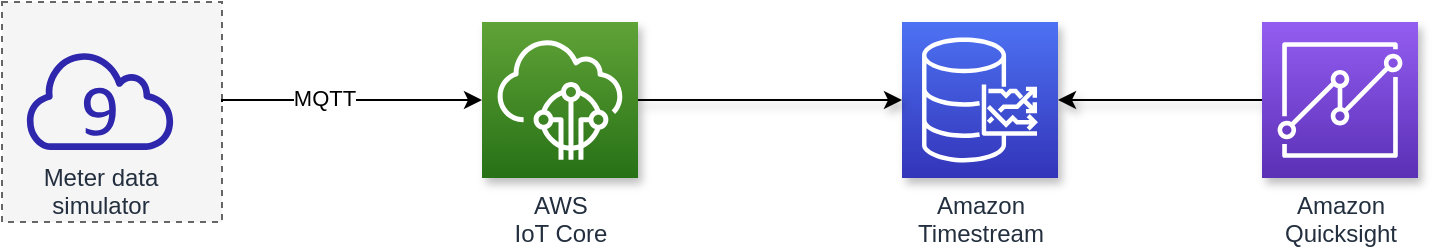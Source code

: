 <mxfile version="21.2.8" type="device" pages="2">
  <diagram name="Simulator" id="Pp4AysPbe7vRLOklWED4">
    <mxGraphModel dx="1434" dy="797" grid="1" gridSize="10" guides="1" tooltips="1" connect="1" arrows="1" fold="1" page="1" pageScale="1" pageWidth="850" pageHeight="1100" math="0" shadow="0">
      <root>
        <mxCell id="0" />
        <mxCell id="1" parent="0" />
        <mxCell id="Zi2-bh7K2ZFX1gp0evlW-18" value="" style="whiteSpace=wrap;html=1;aspect=fixed;fillColor=#f5f5f5;fontColor=#333333;strokeColor=#666666;dashed=1;" vertex="1" parent="1">
          <mxGeometry x="10" y="430" width="110" height="110" as="geometry" />
        </mxCell>
        <mxCell id="Zi2-bh7K2ZFX1gp0evlW-1" value="Amazon &lt;br&gt;Timestream" style="sketch=0;points=[[0,0,0],[0.25,0,0],[0.5,0,0],[0.75,0,0],[1,0,0],[0,1,0],[0.25,1,0],[0.5,1,0],[0.75,1,0],[1,1,0],[0,0.25,0],[0,0.5,0],[0,0.75,0],[1,0.25,0],[1,0.5,0],[1,0.75,0]];outlineConnect=0;fontColor=#232F3E;gradientColor=#4D72F3;gradientDirection=north;fillColor=#3334B9;strokeColor=#ffffff;dashed=0;verticalLabelPosition=bottom;verticalAlign=top;align=center;html=1;fontSize=12;fontStyle=0;aspect=fixed;shape=mxgraph.aws4.resourceIcon;resIcon=mxgraph.aws4.timestream;shadow=1;" vertex="1" parent="1">
          <mxGeometry x="460" y="440" width="78" height="78" as="geometry" />
        </mxCell>
        <mxCell id="Zi2-bh7K2ZFX1gp0evlW-5" style="edgeStyle=orthogonalEdgeStyle;rounded=0;orthogonalLoop=1;jettySize=auto;html=1;entryX=0;entryY=0.5;entryDx=0;entryDy=0;entryPerimeter=0;shadow=1;" edge="1" parent="1" source="Zi2-bh7K2ZFX1gp0evlW-4" target="Zi2-bh7K2ZFX1gp0evlW-1">
          <mxGeometry relative="1" as="geometry">
            <mxPoint x="386" y="269" as="targetPoint" />
          </mxGeometry>
        </mxCell>
        <mxCell id="Zi2-bh7K2ZFX1gp0evlW-4" value="AWS&lt;br&gt;IoT Core" style="sketch=0;points=[[0,0,0],[0.25,0,0],[0.5,0,0],[0.75,0,0],[1,0,0],[0,1,0],[0.25,1,0],[0.5,1,0],[0.75,1,0],[1,1,0],[0,0.25,0],[0,0.5,0],[0,0.75,0],[1,0.25,0],[1,0.5,0],[1,0.75,0]];outlineConnect=0;fontColor=#232F3E;gradientColor=#60A337;gradientDirection=north;fillColor=#277116;strokeColor=#ffffff;dashed=0;verticalLabelPosition=bottom;verticalAlign=top;align=center;html=1;fontSize=12;fontStyle=0;aspect=fixed;shape=mxgraph.aws4.resourceIcon;resIcon=mxgraph.aws4.iot_core;shadow=1;" vertex="1" parent="1">
          <mxGeometry x="250" y="440" width="78" height="78" as="geometry" />
        </mxCell>
        <mxCell id="Zi2-bh7K2ZFX1gp0evlW-12" style="edgeStyle=orthogonalEdgeStyle;rounded=0;orthogonalLoop=1;jettySize=auto;html=1;" edge="1" parent="1" target="Zi2-bh7K2ZFX1gp0evlW-4">
          <mxGeometry relative="1" as="geometry">
            <mxPoint x="120" y="480" as="sourcePoint" />
            <Array as="points">
              <mxPoint x="180" y="479" />
              <mxPoint x="180" y="479" />
            </Array>
          </mxGeometry>
        </mxCell>
        <mxCell id="Zi2-bh7K2ZFX1gp0evlW-14" value="MQTT" style="edgeLabel;html=1;align=center;verticalAlign=middle;resizable=0;points=[];" vertex="1" connectable="0" parent="Zi2-bh7K2ZFX1gp0evlW-12">
          <mxGeometry x="-0.217" y="1" relative="1" as="geometry">
            <mxPoint as="offset" />
          </mxGeometry>
        </mxCell>
        <mxCell id="Zi2-bh7K2ZFX1gp0evlW-11" value="Meter data&lt;br&gt;simulator" style="sketch=0;outlineConnect=0;fontColor=#232F3E;gradientColor=none;fillColor=#2E27AD;strokeColor=none;dashed=0;verticalLabelPosition=bottom;verticalAlign=top;align=center;html=1;fontSize=12;fontStyle=0;aspect=fixed;shape=mxgraph.aws4.cloud9;" vertex="1" parent="1">
          <mxGeometry x="20" y="454" width="78" height="50" as="geometry" />
        </mxCell>
        <mxCell id="Zi2-bh7K2ZFX1gp0evlW-16" value="" style="edgeStyle=orthogonalEdgeStyle;rounded=0;orthogonalLoop=1;jettySize=auto;html=1;shadow=1;" edge="1" parent="1" source="Zi2-bh7K2ZFX1gp0evlW-15" target="Zi2-bh7K2ZFX1gp0evlW-1">
          <mxGeometry relative="1" as="geometry" />
        </mxCell>
        <mxCell id="Zi2-bh7K2ZFX1gp0evlW-15" value="Amazon&lt;br&gt;Quicksight" style="sketch=0;points=[[0,0,0],[0.25,0,0],[0.5,0,0],[0.75,0,0],[1,0,0],[0,1,0],[0.25,1,0],[0.5,1,0],[0.75,1,0],[1,1,0],[0,0.25,0],[0,0.5,0],[0,0.75,0],[1,0.25,0],[1,0.5,0],[1,0.75,0]];outlineConnect=0;fontColor=#232F3E;gradientColor=#945DF2;gradientDirection=north;fillColor=#5A30B5;strokeColor=#ffffff;dashed=0;verticalLabelPosition=bottom;verticalAlign=top;align=center;html=1;fontSize=12;fontStyle=0;aspect=fixed;shape=mxgraph.aws4.resourceIcon;resIcon=mxgraph.aws4.quicksight;shadow=1;" vertex="1" parent="1">
          <mxGeometry x="640" y="440" width="78" height="78" as="geometry" />
        </mxCell>
      </root>
    </mxGraphModel>
  </diagram>
  <diagram id="Gc-ryx8ZMz1cIRCRtcsQ" name="Real-World">
    <mxGraphModel dx="1434" dy="797" grid="1" gridSize="10" guides="1" tooltips="1" connect="1" arrows="1" fold="1" page="1" pageScale="1" pageWidth="850" pageHeight="1100" math="0" shadow="0">
      <root>
        <mxCell id="0" />
        <mxCell id="1" parent="0" />
        <mxCell id="3RjWSTrGRPOTBX45WCkP-2" value="Amazon &lt;br&gt;Timestream" style="sketch=0;points=[[0,0,0],[0.25,0,0],[0.5,0,0],[0.75,0,0],[1,0,0],[0,1,0],[0.25,1,0],[0.5,1,0],[0.75,1,0],[1,1,0],[0,0.25,0],[0,0.5,0],[0,0.75,0],[1,0.25,0],[1,0.5,0],[1,0.75,0]];outlineConnect=0;fontColor=#232F3E;gradientColor=#4D72F3;gradientDirection=north;fillColor=#3334B9;strokeColor=#ffffff;dashed=0;verticalLabelPosition=bottom;verticalAlign=top;align=center;html=1;fontSize=12;fontStyle=0;aspect=fixed;shape=mxgraph.aws4.resourceIcon;resIcon=mxgraph.aws4.timestream;shadow=1;" vertex="1" parent="1">
          <mxGeometry x="460" y="440" width="78" height="78" as="geometry" />
        </mxCell>
        <mxCell id="3RjWSTrGRPOTBX45WCkP-3" style="edgeStyle=orthogonalEdgeStyle;rounded=0;orthogonalLoop=1;jettySize=auto;html=1;entryX=0;entryY=0.5;entryDx=0;entryDy=0;entryPerimeter=0;shadow=1;" edge="1" parent="1" source="3RjWSTrGRPOTBX45WCkP-4" target="3RjWSTrGRPOTBX45WCkP-2">
          <mxGeometry relative="1" as="geometry">
            <mxPoint x="386" y="269" as="targetPoint" />
          </mxGeometry>
        </mxCell>
        <mxCell id="3RjWSTrGRPOTBX45WCkP-4" value="AWS&lt;br&gt;IoT Core" style="sketch=0;points=[[0,0,0],[0.25,0,0],[0.5,0,0],[0.75,0,0],[1,0,0],[0,1,0],[0.25,1,0],[0.5,1,0],[0.75,1,0],[1,1,0],[0,0.25,0],[0,0.5,0],[0,0.75,0],[1,0.25,0],[1,0.5,0],[1,0.75,0]];outlineConnect=0;fontColor=#232F3E;gradientColor=#60A337;gradientDirection=north;fillColor=#277116;strokeColor=#ffffff;dashed=0;verticalLabelPosition=bottom;verticalAlign=top;align=center;html=1;fontSize=12;fontStyle=0;aspect=fixed;shape=mxgraph.aws4.resourceIcon;resIcon=mxgraph.aws4.iot_core;shadow=1;" vertex="1" parent="1">
          <mxGeometry x="250" y="440" width="78" height="78" as="geometry" />
        </mxCell>
        <mxCell id="3RjWSTrGRPOTBX45WCkP-8" value="" style="edgeStyle=orthogonalEdgeStyle;rounded=0;orthogonalLoop=1;jettySize=auto;html=1;shadow=1;" edge="1" parent="1" source="3RjWSTrGRPOTBX45WCkP-9" target="3RjWSTrGRPOTBX45WCkP-2">
          <mxGeometry relative="1" as="geometry" />
        </mxCell>
        <mxCell id="3RjWSTrGRPOTBX45WCkP-9" value="Amazon&lt;br&gt;Quicksight" style="sketch=0;points=[[0,0,0],[0.25,0,0],[0.5,0,0],[0.75,0,0],[1,0,0],[0,1,0],[0.25,1,0],[0.5,1,0],[0.75,1,0],[1,1,0],[0,0.25,0],[0,0.5,0],[0,0.75,0],[1,0.25,0],[1,0.5,0],[1,0.75,0]];outlineConnect=0;fontColor=#232F3E;gradientColor=#945DF2;gradientDirection=north;fillColor=#5A30B5;strokeColor=#ffffff;dashed=0;verticalLabelPosition=bottom;verticalAlign=top;align=center;html=1;fontSize=12;fontStyle=0;aspect=fixed;shape=mxgraph.aws4.resourceIcon;resIcon=mxgraph.aws4.quicksight;shadow=1;" vertex="1" parent="1">
          <mxGeometry x="640" y="440" width="78" height="78" as="geometry" />
        </mxCell>
        <mxCell id="3RjWSTrGRPOTBX45WCkP-10" style="edgeStyle=orthogonalEdgeStyle;rounded=0;orthogonalLoop=1;jettySize=auto;html=1;entryX=0.5;entryY=1;entryDx=0;entryDy=0;entryPerimeter=0;exitX=1;exitY=0.5;exitDx=0;exitDy=0;" edge="1" parent="1" source="3RjWSTrGRPOTBX45WCkP-12" target="3RjWSTrGRPOTBX45WCkP-4">
          <mxGeometry relative="1" as="geometry">
            <mxPoint x="107.22" y="300" as="sourcePoint" />
          </mxGeometry>
        </mxCell>
        <mxCell id="3RjWSTrGRPOTBX45WCkP-11" value="MQTT" style="edgeLabel;html=1;align=center;verticalAlign=middle;resizable=0;points=[];" vertex="1" connectable="0" parent="3RjWSTrGRPOTBX45WCkP-10">
          <mxGeometry x="-0.231" relative="1" as="geometry">
            <mxPoint x="-17" as="offset" />
          </mxGeometry>
        </mxCell>
        <mxCell id="3RjWSTrGRPOTBX45WCkP-12" value="Meter&lt;br&gt;Data" style="whiteSpace=wrap;html=1;aspect=fixed;dashed=1;dashPattern=8 8;" vertex="1" parent="1">
          <mxGeometry x="20" y="550" width="100" height="100" as="geometry" />
        </mxCell>
        <mxCell id="3RjWSTrGRPOTBX45WCkP-14" style="edgeStyle=orthogonalEdgeStyle;rounded=0;orthogonalLoop=1;jettySize=auto;html=1;entryX=0.5;entryY=0;entryDx=0;entryDy=0;entryPerimeter=0;" edge="1" parent="1" source="3RjWSTrGRPOTBX45WCkP-13" target="3RjWSTrGRPOTBX45WCkP-4">
          <mxGeometry relative="1" as="geometry" />
        </mxCell>
        <mxCell id="3RjWSTrGRPOTBX45WCkP-15" value="MQTT" style="edgeLabel;html=1;align=center;verticalAlign=middle;resizable=0;points=[];" vertex="1" connectable="0" parent="3RjWSTrGRPOTBX45WCkP-14">
          <mxGeometry x="0.081" y="2" relative="1" as="geometry">
            <mxPoint x="-60" y="2" as="offset" />
          </mxGeometry>
        </mxCell>
        <mxCell id="3RjWSTrGRPOTBX45WCkP-13" value="Harmonic Meter&lt;br&gt;Data" style="whiteSpace=wrap;html=1;aspect=fixed;dashed=1;dashPattern=8 8;" vertex="1" parent="1">
          <mxGeometry x="10" y="310" width="100" height="100" as="geometry" />
        </mxCell>
      </root>
    </mxGraphModel>
  </diagram>
</mxfile>
